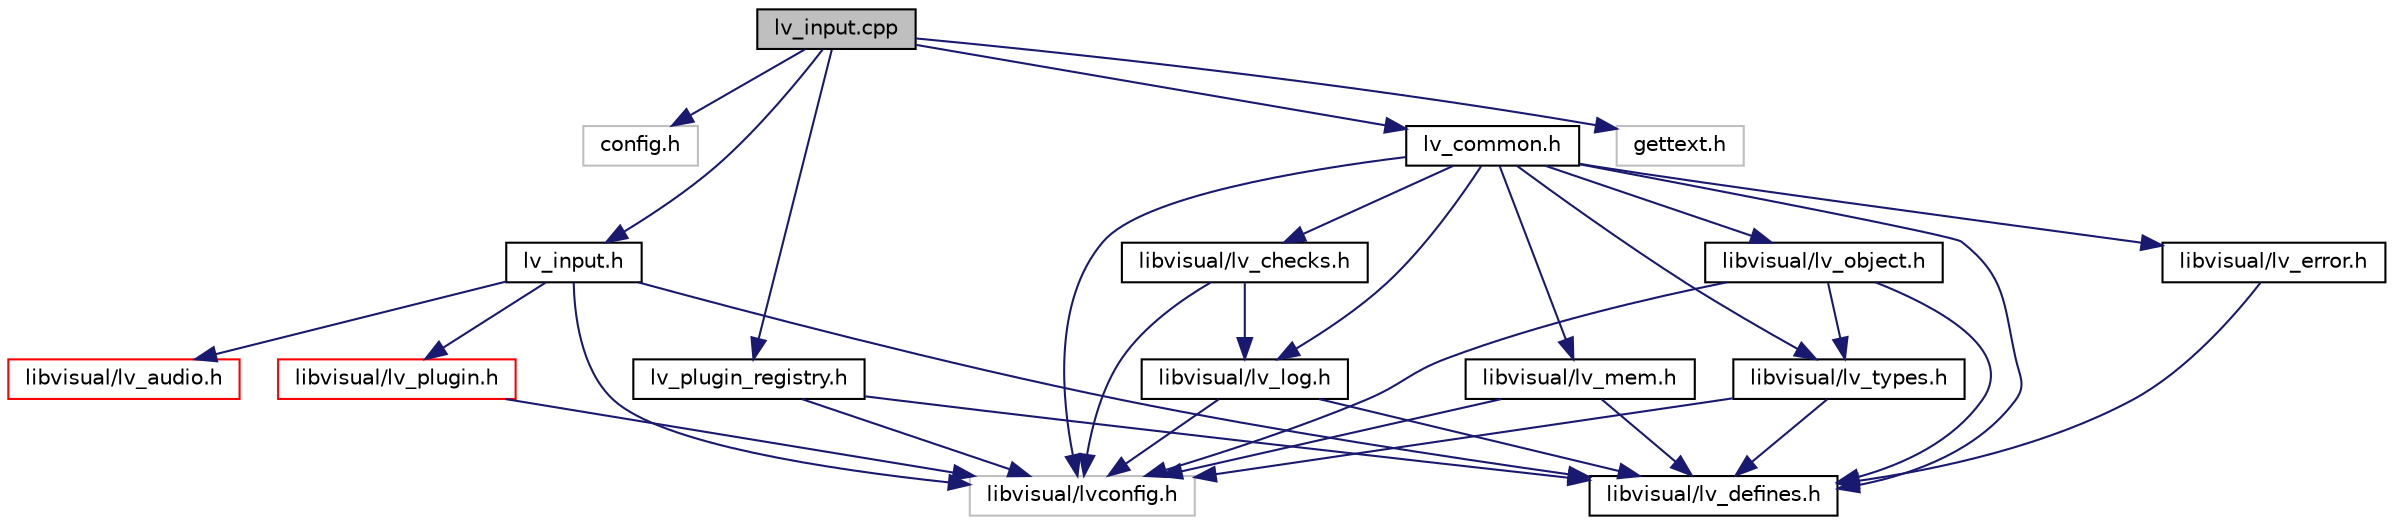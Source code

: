 digraph G
{
  edge [fontname="Helvetica",fontsize="10",labelfontname="Helvetica",labelfontsize="10"];
  node [fontname="Helvetica",fontsize="10",shape=record];
  Node1 [label="lv_input.cpp",height=0.2,width=0.4,color="black", fillcolor="grey75", style="filled" fontcolor="black"];
  Node1 -> Node2 [color="midnightblue",fontsize="10",style="solid",fontname="Helvetica"];
  Node2 [label="config.h",height=0.2,width=0.4,color="grey75", fillcolor="white", style="filled"];
  Node1 -> Node3 [color="midnightblue",fontsize="10",style="solid",fontname="Helvetica"];
  Node3 [label="lv_input.h",height=0.2,width=0.4,color="black", fillcolor="white", style="filled",URL="$lv__input_8h.html"];
  Node3 -> Node4 [color="midnightblue",fontsize="10",style="solid",fontname="Helvetica"];
  Node4 [label="libvisual/lvconfig.h",height=0.2,width=0.4,color="grey75", fillcolor="white", style="filled"];
  Node3 -> Node5 [color="midnightblue",fontsize="10",style="solid",fontname="Helvetica"];
  Node5 [label="libvisual/lv_defines.h",height=0.2,width=0.4,color="black", fillcolor="white", style="filled",URL="$lv__defines_8h.html"];
  Node3 -> Node6 [color="midnightblue",fontsize="10",style="solid",fontname="Helvetica"];
  Node6 [label="libvisual/lv_audio.h",height=0.2,width=0.4,color="red", fillcolor="white", style="filled",URL="$lv__audio_8h.html"];
  Node3 -> Node7 [color="midnightblue",fontsize="10",style="solid",fontname="Helvetica"];
  Node7 [label="libvisual/lv_plugin.h",height=0.2,width=0.4,color="red", fillcolor="white", style="filled",URL="$lv__plugin_8h.html"];
  Node7 -> Node4 [color="midnightblue",fontsize="10",style="solid",fontname="Helvetica"];
  Node1 -> Node8 [color="midnightblue",fontsize="10",style="solid",fontname="Helvetica"];
  Node8 [label="lv_common.h",height=0.2,width=0.4,color="black", fillcolor="white", style="filled",URL="$lv__common_8h.html"];
  Node8 -> Node4 [color="midnightblue",fontsize="10",style="solid",fontname="Helvetica"];
  Node8 -> Node5 [color="midnightblue",fontsize="10",style="solid",fontname="Helvetica"];
  Node8 -> Node9 [color="midnightblue",fontsize="10",style="solid",fontname="Helvetica"];
  Node9 [label="libvisual/lv_types.h",height=0.2,width=0.4,color="black", fillcolor="white", style="filled",URL="$lv__types_8h.html"];
  Node9 -> Node4 [color="midnightblue",fontsize="10",style="solid",fontname="Helvetica"];
  Node9 -> Node5 [color="midnightblue",fontsize="10",style="solid",fontname="Helvetica"];
  Node8 -> Node10 [color="midnightblue",fontsize="10",style="solid",fontname="Helvetica"];
  Node10 [label="libvisual/lv_mem.h",height=0.2,width=0.4,color="black", fillcolor="white", style="filled",URL="$lv__mem_8h.html"];
  Node10 -> Node4 [color="midnightblue",fontsize="10",style="solid",fontname="Helvetica"];
  Node10 -> Node5 [color="midnightblue",fontsize="10",style="solid",fontname="Helvetica"];
  Node8 -> Node11 [color="midnightblue",fontsize="10",style="solid",fontname="Helvetica"];
  Node11 [label="libvisual/lv_log.h",height=0.2,width=0.4,color="black", fillcolor="white", style="filled",URL="$lv__log_8h.html"];
  Node11 -> Node4 [color="midnightblue",fontsize="10",style="solid",fontname="Helvetica"];
  Node11 -> Node5 [color="midnightblue",fontsize="10",style="solid",fontname="Helvetica"];
  Node8 -> Node12 [color="midnightblue",fontsize="10",style="solid",fontname="Helvetica"];
  Node12 [label="libvisual/lv_checks.h",height=0.2,width=0.4,color="black", fillcolor="white", style="filled",URL="$lv__checks_8h.html"];
  Node12 -> Node4 [color="midnightblue",fontsize="10",style="solid",fontname="Helvetica"];
  Node12 -> Node11 [color="midnightblue",fontsize="10",style="solid",fontname="Helvetica"];
  Node8 -> Node13 [color="midnightblue",fontsize="10",style="solid",fontname="Helvetica"];
  Node13 [label="libvisual/lv_error.h",height=0.2,width=0.4,color="black", fillcolor="white", style="filled",URL="$lv__error_8h.html"];
  Node13 -> Node5 [color="midnightblue",fontsize="10",style="solid",fontname="Helvetica"];
  Node8 -> Node14 [color="midnightblue",fontsize="10",style="solid",fontname="Helvetica"];
  Node14 [label="libvisual/lv_object.h",height=0.2,width=0.4,color="black", fillcolor="white", style="filled",URL="$lv__object_8h.html"];
  Node14 -> Node4 [color="midnightblue",fontsize="10",style="solid",fontname="Helvetica"];
  Node14 -> Node5 [color="midnightblue",fontsize="10",style="solid",fontname="Helvetica"];
  Node14 -> Node9 [color="midnightblue",fontsize="10",style="solid",fontname="Helvetica"];
  Node1 -> Node15 [color="midnightblue",fontsize="10",style="solid",fontname="Helvetica"];
  Node15 [label="lv_plugin_registry.h",height=0.2,width=0.4,color="black", fillcolor="white", style="filled",URL="$lv__plugin__registry_8h.html"];
  Node15 -> Node4 [color="midnightblue",fontsize="10",style="solid",fontname="Helvetica"];
  Node15 -> Node5 [color="midnightblue",fontsize="10",style="solid",fontname="Helvetica"];
  Node1 -> Node16 [color="midnightblue",fontsize="10",style="solid",fontname="Helvetica"];
  Node16 [label="gettext.h",height=0.2,width=0.4,color="grey75", fillcolor="white", style="filled"];
}
